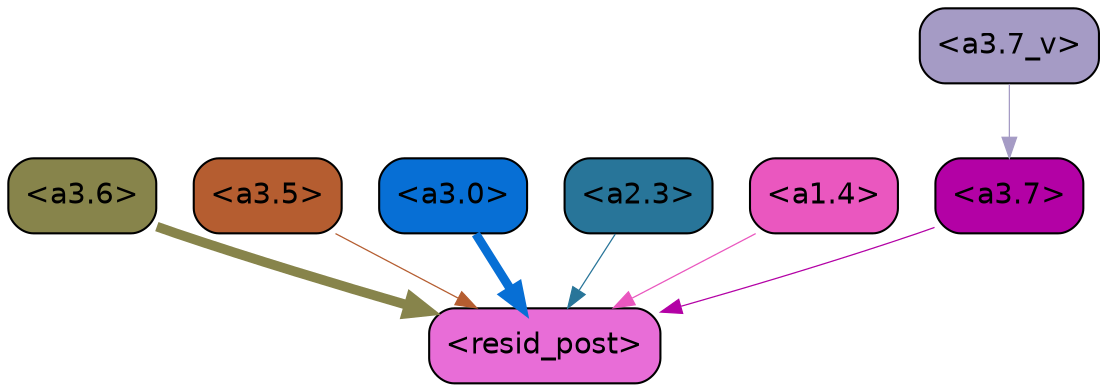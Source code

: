 strict digraph "" {
	graph [bgcolor=transparent,
		layout=dot,
		overlap=false,
		splines=true
	];
	"<a3.7>"	[color=black,
		fillcolor="#b301a5",
		fontname=Helvetica,
		shape=box,
		style="filled, rounded"];
	"<resid_post>"	[color=black,
		fillcolor="#e86dd7",
		fontname=Helvetica,
		shape=box,
		style="filled, rounded"];
	"<a3.7>" -> "<resid_post>"	[color="#b301a5",
		penwidth=0.6];
	"<a3.6>"	[color=black,
		fillcolor="#87844b",
		fontname=Helvetica,
		shape=box,
		style="filled, rounded"];
	"<a3.6>" -> "<resid_post>"	[color="#87844b",
		penwidth=4.648244500160217];
	"<a3.5>"	[color=black,
		fillcolor="#b55d30",
		fontname=Helvetica,
		shape=box,
		style="filled, rounded"];
	"<a3.5>" -> "<resid_post>"	[color="#b55d30",
		penwidth=0.6];
	"<a3.0>"	[color=black,
		fillcolor="#076fd5",
		fontname=Helvetica,
		shape=box,
		style="filled, rounded"];
	"<a3.0>" -> "<resid_post>"	[color="#076fd5",
		penwidth=4.3288813829422];
	"<a2.3>"	[color=black,
		fillcolor="#287599",
		fontname=Helvetica,
		shape=box,
		style="filled, rounded"];
	"<a2.3>" -> "<resid_post>"	[color="#287599",
		penwidth=0.6];
	"<a1.4>"	[color=black,
		fillcolor="#ea57bf",
		fontname=Helvetica,
		shape=box,
		style="filled, rounded"];
	"<a1.4>" -> "<resid_post>"	[color="#ea57bf",
		penwidth=0.6];
	"<a3.7_v>"	[color=black,
		fillcolor="#a59bc5",
		fontname=Helvetica,
		shape=box,
		style="filled, rounded"];
	"<a3.7_v>" -> "<a3.7>"	[color="#a59bc5",
		penwidth=0.6];
}
